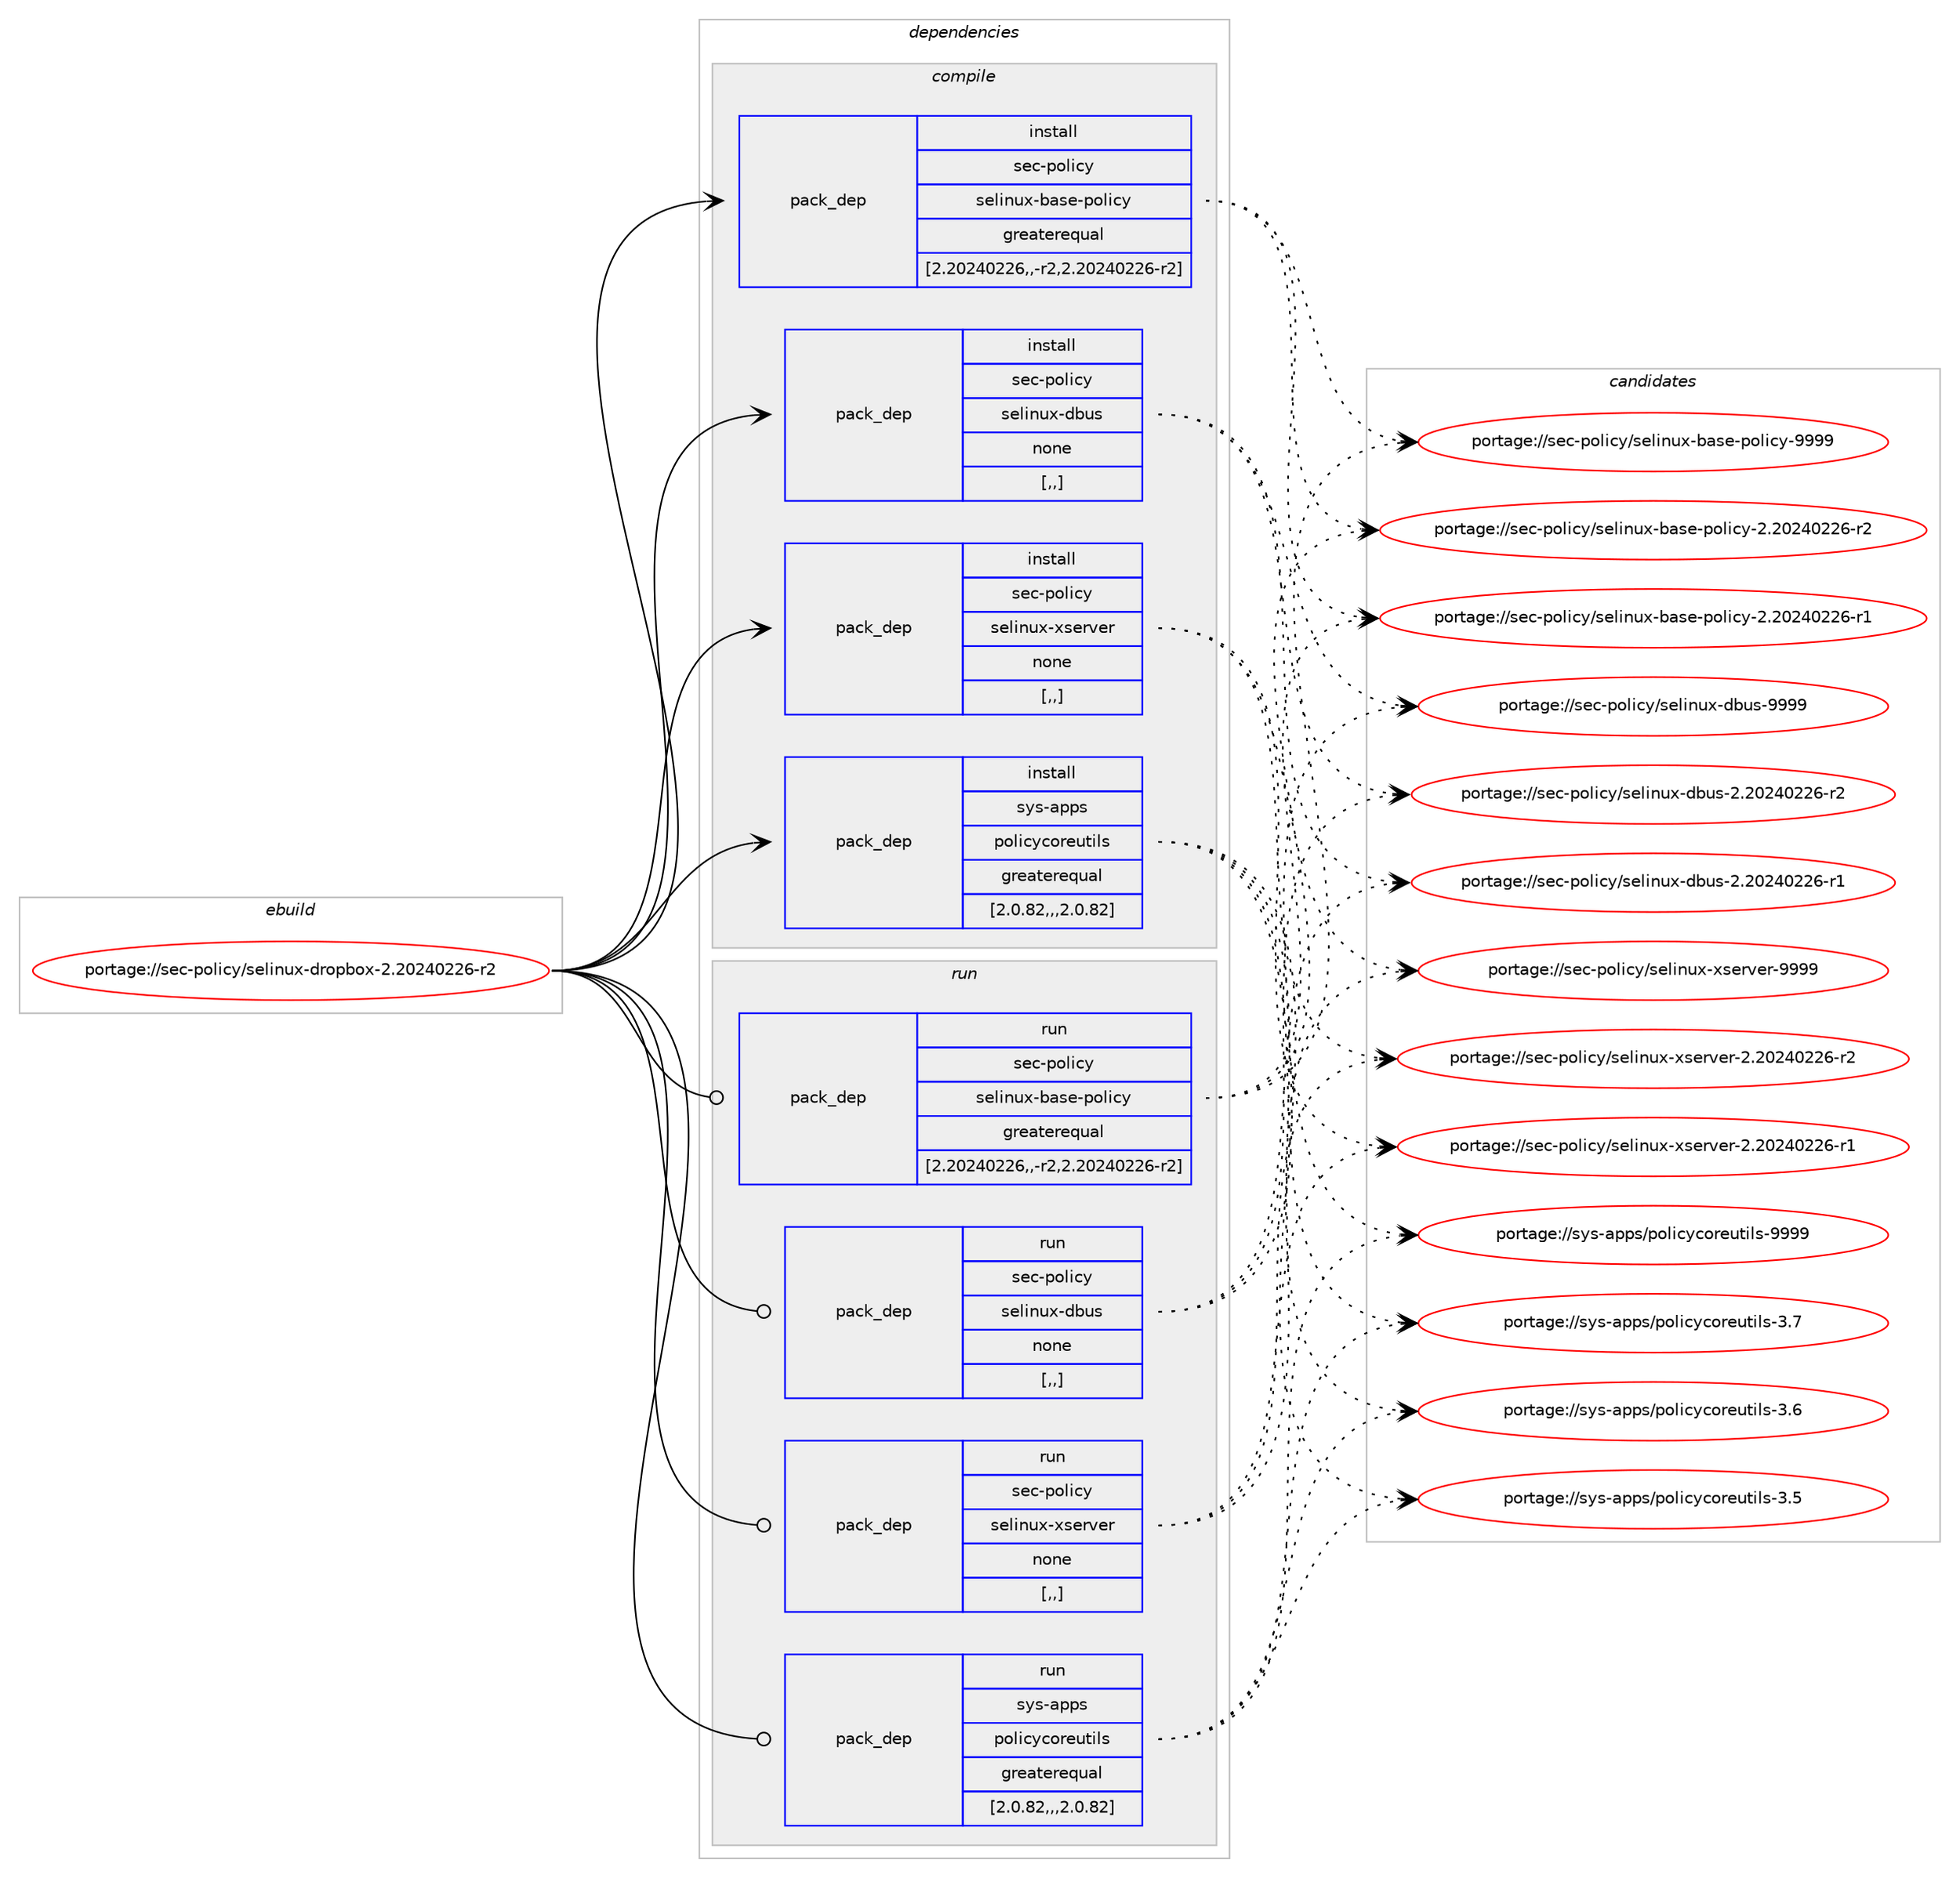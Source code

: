 digraph prolog {

# *************
# Graph options
# *************

newrank=true;
concentrate=true;
compound=true;
graph [rankdir=LR,fontname=Helvetica,fontsize=10,ranksep=1.5];#, ranksep=2.5, nodesep=0.2];
edge  [arrowhead=vee];
node  [fontname=Helvetica,fontsize=10];

# **********
# The ebuild
# **********

subgraph cluster_leftcol {
color=gray;
label=<<i>ebuild</i>>;
id [label="portage://sec-policy/selinux-dropbox-2.20240226-r2", color=red, width=4, href="../sec-policy/selinux-dropbox-2.20240226-r2.svg"];
}

# ****************
# The dependencies
# ****************

subgraph cluster_midcol {
color=gray;
label=<<i>dependencies</i>>;
subgraph cluster_compile {
fillcolor="#eeeeee";
style=filled;
label=<<i>compile</i>>;
subgraph pack302576 {
dependency415818 [label=<<TABLE BORDER="0" CELLBORDER="1" CELLSPACING="0" CELLPADDING="4" WIDTH="220"><TR><TD ROWSPAN="6" CELLPADDING="30">pack_dep</TD></TR><TR><TD WIDTH="110">install</TD></TR><TR><TD>sec-policy</TD></TR><TR><TD>selinux-base-policy</TD></TR><TR><TD>greaterequal</TD></TR><TR><TD>[2.20240226,,-r2,2.20240226-r2]</TD></TR></TABLE>>, shape=none, color=blue];
}
id:e -> dependency415818:w [weight=20,style="solid",arrowhead="vee"];
subgraph pack302577 {
dependency415819 [label=<<TABLE BORDER="0" CELLBORDER="1" CELLSPACING="0" CELLPADDING="4" WIDTH="220"><TR><TD ROWSPAN="6" CELLPADDING="30">pack_dep</TD></TR><TR><TD WIDTH="110">install</TD></TR><TR><TD>sec-policy</TD></TR><TR><TD>selinux-dbus</TD></TR><TR><TD>none</TD></TR><TR><TD>[,,]</TD></TR></TABLE>>, shape=none, color=blue];
}
id:e -> dependency415819:w [weight=20,style="solid",arrowhead="vee"];
subgraph pack302578 {
dependency415820 [label=<<TABLE BORDER="0" CELLBORDER="1" CELLSPACING="0" CELLPADDING="4" WIDTH="220"><TR><TD ROWSPAN="6" CELLPADDING="30">pack_dep</TD></TR><TR><TD WIDTH="110">install</TD></TR><TR><TD>sec-policy</TD></TR><TR><TD>selinux-xserver</TD></TR><TR><TD>none</TD></TR><TR><TD>[,,]</TD></TR></TABLE>>, shape=none, color=blue];
}
id:e -> dependency415820:w [weight=20,style="solid",arrowhead="vee"];
subgraph pack302579 {
dependency415821 [label=<<TABLE BORDER="0" CELLBORDER="1" CELLSPACING="0" CELLPADDING="4" WIDTH="220"><TR><TD ROWSPAN="6" CELLPADDING="30">pack_dep</TD></TR><TR><TD WIDTH="110">install</TD></TR><TR><TD>sys-apps</TD></TR><TR><TD>policycoreutils</TD></TR><TR><TD>greaterequal</TD></TR><TR><TD>[2.0.82,,,2.0.82]</TD></TR></TABLE>>, shape=none, color=blue];
}
id:e -> dependency415821:w [weight=20,style="solid",arrowhead="vee"];
}
subgraph cluster_compileandrun {
fillcolor="#eeeeee";
style=filled;
label=<<i>compile and run</i>>;
}
subgraph cluster_run {
fillcolor="#eeeeee";
style=filled;
label=<<i>run</i>>;
subgraph pack302580 {
dependency415822 [label=<<TABLE BORDER="0" CELLBORDER="1" CELLSPACING="0" CELLPADDING="4" WIDTH="220"><TR><TD ROWSPAN="6" CELLPADDING="30">pack_dep</TD></TR><TR><TD WIDTH="110">run</TD></TR><TR><TD>sec-policy</TD></TR><TR><TD>selinux-base-policy</TD></TR><TR><TD>greaterequal</TD></TR><TR><TD>[2.20240226,,-r2,2.20240226-r2]</TD></TR></TABLE>>, shape=none, color=blue];
}
id:e -> dependency415822:w [weight=20,style="solid",arrowhead="odot"];
subgraph pack302581 {
dependency415823 [label=<<TABLE BORDER="0" CELLBORDER="1" CELLSPACING="0" CELLPADDING="4" WIDTH="220"><TR><TD ROWSPAN="6" CELLPADDING="30">pack_dep</TD></TR><TR><TD WIDTH="110">run</TD></TR><TR><TD>sec-policy</TD></TR><TR><TD>selinux-dbus</TD></TR><TR><TD>none</TD></TR><TR><TD>[,,]</TD></TR></TABLE>>, shape=none, color=blue];
}
id:e -> dependency415823:w [weight=20,style="solid",arrowhead="odot"];
subgraph pack302582 {
dependency415824 [label=<<TABLE BORDER="0" CELLBORDER="1" CELLSPACING="0" CELLPADDING="4" WIDTH="220"><TR><TD ROWSPAN="6" CELLPADDING="30">pack_dep</TD></TR><TR><TD WIDTH="110">run</TD></TR><TR><TD>sec-policy</TD></TR><TR><TD>selinux-xserver</TD></TR><TR><TD>none</TD></TR><TR><TD>[,,]</TD></TR></TABLE>>, shape=none, color=blue];
}
id:e -> dependency415824:w [weight=20,style="solid",arrowhead="odot"];
subgraph pack302583 {
dependency415825 [label=<<TABLE BORDER="0" CELLBORDER="1" CELLSPACING="0" CELLPADDING="4" WIDTH="220"><TR><TD ROWSPAN="6" CELLPADDING="30">pack_dep</TD></TR><TR><TD WIDTH="110">run</TD></TR><TR><TD>sys-apps</TD></TR><TR><TD>policycoreutils</TD></TR><TR><TD>greaterequal</TD></TR><TR><TD>[2.0.82,,,2.0.82]</TD></TR></TABLE>>, shape=none, color=blue];
}
id:e -> dependency415825:w [weight=20,style="solid",arrowhead="odot"];
}
}

# **************
# The candidates
# **************

subgraph cluster_choices {
rank=same;
color=gray;
label=<<i>candidates</i>>;

subgraph choice302576 {
color=black;
nodesep=1;
choice1151019945112111108105991214711510110810511011712045989711510145112111108105991214557575757 [label="portage://sec-policy/selinux-base-policy-9999", color=red, width=4,href="../sec-policy/selinux-base-policy-9999.svg"];
choice11510199451121111081059912147115101108105110117120459897115101451121111081059912145504650485052485050544511450 [label="portage://sec-policy/selinux-base-policy-2.20240226-r2", color=red, width=4,href="../sec-policy/selinux-base-policy-2.20240226-r2.svg"];
choice11510199451121111081059912147115101108105110117120459897115101451121111081059912145504650485052485050544511449 [label="portage://sec-policy/selinux-base-policy-2.20240226-r1", color=red, width=4,href="../sec-policy/selinux-base-policy-2.20240226-r1.svg"];
dependency415818:e -> choice1151019945112111108105991214711510110810511011712045989711510145112111108105991214557575757:w [style=dotted,weight="100"];
dependency415818:e -> choice11510199451121111081059912147115101108105110117120459897115101451121111081059912145504650485052485050544511450:w [style=dotted,weight="100"];
dependency415818:e -> choice11510199451121111081059912147115101108105110117120459897115101451121111081059912145504650485052485050544511449:w [style=dotted,weight="100"];
}
subgraph choice302577 {
color=black;
nodesep=1;
choice1151019945112111108105991214711510110810511011712045100981171154557575757 [label="portage://sec-policy/selinux-dbus-9999", color=red, width=4,href="../sec-policy/selinux-dbus-9999.svg"];
choice11510199451121111081059912147115101108105110117120451009811711545504650485052485050544511450 [label="portage://sec-policy/selinux-dbus-2.20240226-r2", color=red, width=4,href="../sec-policy/selinux-dbus-2.20240226-r2.svg"];
choice11510199451121111081059912147115101108105110117120451009811711545504650485052485050544511449 [label="portage://sec-policy/selinux-dbus-2.20240226-r1", color=red, width=4,href="../sec-policy/selinux-dbus-2.20240226-r1.svg"];
dependency415819:e -> choice1151019945112111108105991214711510110810511011712045100981171154557575757:w [style=dotted,weight="100"];
dependency415819:e -> choice11510199451121111081059912147115101108105110117120451009811711545504650485052485050544511450:w [style=dotted,weight="100"];
dependency415819:e -> choice11510199451121111081059912147115101108105110117120451009811711545504650485052485050544511449:w [style=dotted,weight="100"];
}
subgraph choice302578 {
color=black;
nodesep=1;
choice11510199451121111081059912147115101108105110117120451201151011141181011144557575757 [label="portage://sec-policy/selinux-xserver-9999", color=red, width=4,href="../sec-policy/selinux-xserver-9999.svg"];
choice115101994511211110810599121471151011081051101171204512011510111411810111445504650485052485050544511450 [label="portage://sec-policy/selinux-xserver-2.20240226-r2", color=red, width=4,href="../sec-policy/selinux-xserver-2.20240226-r2.svg"];
choice115101994511211110810599121471151011081051101171204512011510111411810111445504650485052485050544511449 [label="portage://sec-policy/selinux-xserver-2.20240226-r1", color=red, width=4,href="../sec-policy/selinux-xserver-2.20240226-r1.svg"];
dependency415820:e -> choice11510199451121111081059912147115101108105110117120451201151011141181011144557575757:w [style=dotted,weight="100"];
dependency415820:e -> choice115101994511211110810599121471151011081051101171204512011510111411810111445504650485052485050544511450:w [style=dotted,weight="100"];
dependency415820:e -> choice115101994511211110810599121471151011081051101171204512011510111411810111445504650485052485050544511449:w [style=dotted,weight="100"];
}
subgraph choice302579 {
color=black;
nodesep=1;
choice11512111545971121121154711211110810599121991111141011171161051081154557575757 [label="portage://sys-apps/policycoreutils-9999", color=red, width=4,href="../sys-apps/policycoreutils-9999.svg"];
choice115121115459711211211547112111108105991219911111410111711610510811545514655 [label="portage://sys-apps/policycoreutils-3.7", color=red, width=4,href="../sys-apps/policycoreutils-3.7.svg"];
choice115121115459711211211547112111108105991219911111410111711610510811545514654 [label="portage://sys-apps/policycoreutils-3.6", color=red, width=4,href="../sys-apps/policycoreutils-3.6.svg"];
choice115121115459711211211547112111108105991219911111410111711610510811545514653 [label="portage://sys-apps/policycoreutils-3.5", color=red, width=4,href="../sys-apps/policycoreutils-3.5.svg"];
dependency415821:e -> choice11512111545971121121154711211110810599121991111141011171161051081154557575757:w [style=dotted,weight="100"];
dependency415821:e -> choice115121115459711211211547112111108105991219911111410111711610510811545514655:w [style=dotted,weight="100"];
dependency415821:e -> choice115121115459711211211547112111108105991219911111410111711610510811545514654:w [style=dotted,weight="100"];
dependency415821:e -> choice115121115459711211211547112111108105991219911111410111711610510811545514653:w [style=dotted,weight="100"];
}
subgraph choice302580 {
color=black;
nodesep=1;
choice1151019945112111108105991214711510110810511011712045989711510145112111108105991214557575757 [label="portage://sec-policy/selinux-base-policy-9999", color=red, width=4,href="../sec-policy/selinux-base-policy-9999.svg"];
choice11510199451121111081059912147115101108105110117120459897115101451121111081059912145504650485052485050544511450 [label="portage://sec-policy/selinux-base-policy-2.20240226-r2", color=red, width=4,href="../sec-policy/selinux-base-policy-2.20240226-r2.svg"];
choice11510199451121111081059912147115101108105110117120459897115101451121111081059912145504650485052485050544511449 [label="portage://sec-policy/selinux-base-policy-2.20240226-r1", color=red, width=4,href="../sec-policy/selinux-base-policy-2.20240226-r1.svg"];
dependency415822:e -> choice1151019945112111108105991214711510110810511011712045989711510145112111108105991214557575757:w [style=dotted,weight="100"];
dependency415822:e -> choice11510199451121111081059912147115101108105110117120459897115101451121111081059912145504650485052485050544511450:w [style=dotted,weight="100"];
dependency415822:e -> choice11510199451121111081059912147115101108105110117120459897115101451121111081059912145504650485052485050544511449:w [style=dotted,weight="100"];
}
subgraph choice302581 {
color=black;
nodesep=1;
choice1151019945112111108105991214711510110810511011712045100981171154557575757 [label="portage://sec-policy/selinux-dbus-9999", color=red, width=4,href="../sec-policy/selinux-dbus-9999.svg"];
choice11510199451121111081059912147115101108105110117120451009811711545504650485052485050544511450 [label="portage://sec-policy/selinux-dbus-2.20240226-r2", color=red, width=4,href="../sec-policy/selinux-dbus-2.20240226-r2.svg"];
choice11510199451121111081059912147115101108105110117120451009811711545504650485052485050544511449 [label="portage://sec-policy/selinux-dbus-2.20240226-r1", color=red, width=4,href="../sec-policy/selinux-dbus-2.20240226-r1.svg"];
dependency415823:e -> choice1151019945112111108105991214711510110810511011712045100981171154557575757:w [style=dotted,weight="100"];
dependency415823:e -> choice11510199451121111081059912147115101108105110117120451009811711545504650485052485050544511450:w [style=dotted,weight="100"];
dependency415823:e -> choice11510199451121111081059912147115101108105110117120451009811711545504650485052485050544511449:w [style=dotted,weight="100"];
}
subgraph choice302582 {
color=black;
nodesep=1;
choice11510199451121111081059912147115101108105110117120451201151011141181011144557575757 [label="portage://sec-policy/selinux-xserver-9999", color=red, width=4,href="../sec-policy/selinux-xserver-9999.svg"];
choice115101994511211110810599121471151011081051101171204512011510111411810111445504650485052485050544511450 [label="portage://sec-policy/selinux-xserver-2.20240226-r2", color=red, width=4,href="../sec-policy/selinux-xserver-2.20240226-r2.svg"];
choice115101994511211110810599121471151011081051101171204512011510111411810111445504650485052485050544511449 [label="portage://sec-policy/selinux-xserver-2.20240226-r1", color=red, width=4,href="../sec-policy/selinux-xserver-2.20240226-r1.svg"];
dependency415824:e -> choice11510199451121111081059912147115101108105110117120451201151011141181011144557575757:w [style=dotted,weight="100"];
dependency415824:e -> choice115101994511211110810599121471151011081051101171204512011510111411810111445504650485052485050544511450:w [style=dotted,weight="100"];
dependency415824:e -> choice115101994511211110810599121471151011081051101171204512011510111411810111445504650485052485050544511449:w [style=dotted,weight="100"];
}
subgraph choice302583 {
color=black;
nodesep=1;
choice11512111545971121121154711211110810599121991111141011171161051081154557575757 [label="portage://sys-apps/policycoreutils-9999", color=red, width=4,href="../sys-apps/policycoreutils-9999.svg"];
choice115121115459711211211547112111108105991219911111410111711610510811545514655 [label="portage://sys-apps/policycoreutils-3.7", color=red, width=4,href="../sys-apps/policycoreutils-3.7.svg"];
choice115121115459711211211547112111108105991219911111410111711610510811545514654 [label="portage://sys-apps/policycoreutils-3.6", color=red, width=4,href="../sys-apps/policycoreutils-3.6.svg"];
choice115121115459711211211547112111108105991219911111410111711610510811545514653 [label="portage://sys-apps/policycoreutils-3.5", color=red, width=4,href="../sys-apps/policycoreutils-3.5.svg"];
dependency415825:e -> choice11512111545971121121154711211110810599121991111141011171161051081154557575757:w [style=dotted,weight="100"];
dependency415825:e -> choice115121115459711211211547112111108105991219911111410111711610510811545514655:w [style=dotted,weight="100"];
dependency415825:e -> choice115121115459711211211547112111108105991219911111410111711610510811545514654:w [style=dotted,weight="100"];
dependency415825:e -> choice115121115459711211211547112111108105991219911111410111711610510811545514653:w [style=dotted,weight="100"];
}
}

}
